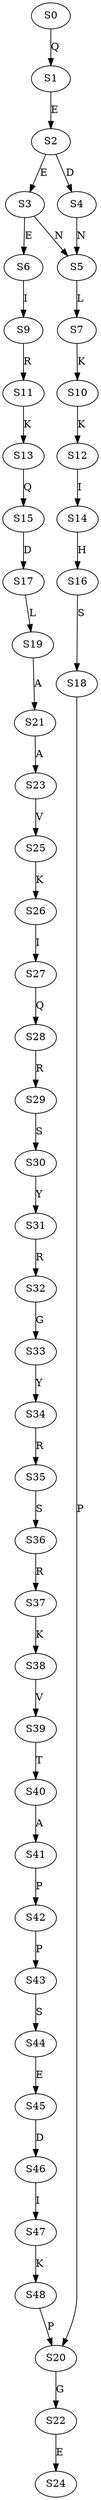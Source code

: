 strict digraph  {
	S0 -> S1 [ label = Q ];
	S1 -> S2 [ label = E ];
	S2 -> S3 [ label = E ];
	S2 -> S4 [ label = D ];
	S3 -> S5 [ label = N ];
	S3 -> S6 [ label = E ];
	S4 -> S5 [ label = N ];
	S5 -> S7 [ label = L ];
	S6 -> S9 [ label = I ];
	S7 -> S10 [ label = K ];
	S9 -> S11 [ label = R ];
	S10 -> S12 [ label = K ];
	S11 -> S13 [ label = K ];
	S12 -> S14 [ label = I ];
	S13 -> S15 [ label = Q ];
	S14 -> S16 [ label = H ];
	S15 -> S17 [ label = D ];
	S16 -> S18 [ label = S ];
	S17 -> S19 [ label = L ];
	S18 -> S20 [ label = P ];
	S19 -> S21 [ label = A ];
	S20 -> S22 [ label = G ];
	S21 -> S23 [ label = A ];
	S22 -> S24 [ label = E ];
	S23 -> S25 [ label = V ];
	S25 -> S26 [ label = K ];
	S26 -> S27 [ label = I ];
	S27 -> S28 [ label = Q ];
	S28 -> S29 [ label = R ];
	S29 -> S30 [ label = S ];
	S30 -> S31 [ label = Y ];
	S31 -> S32 [ label = R ];
	S32 -> S33 [ label = G ];
	S33 -> S34 [ label = Y ];
	S34 -> S35 [ label = R ];
	S35 -> S36 [ label = S ];
	S36 -> S37 [ label = R ];
	S37 -> S38 [ label = K ];
	S38 -> S39 [ label = V ];
	S39 -> S40 [ label = T ];
	S40 -> S41 [ label = A ];
	S41 -> S42 [ label = P ];
	S42 -> S43 [ label = P ];
	S43 -> S44 [ label = S ];
	S44 -> S45 [ label = E ];
	S45 -> S46 [ label = D ];
	S46 -> S47 [ label = I ];
	S47 -> S48 [ label = K ];
	S48 -> S20 [ label = P ];
}
